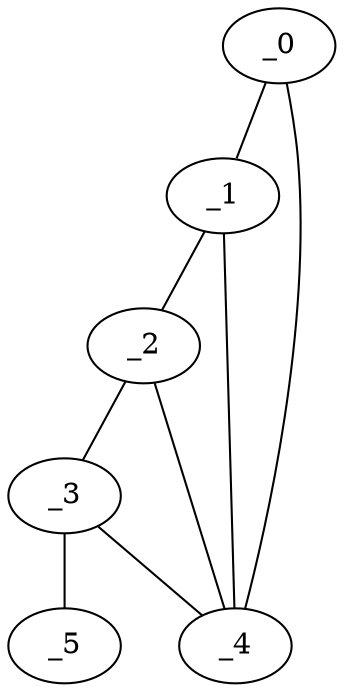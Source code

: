 graph WP1_0067 {
	_0	 [x="0.545286",
		y="2.85745"];
	_1	 [x="1.09015",
		y="0.377746"];
	_0 -- _1;
	_4	 [x="1.67854",
		y="2.42279"];
	_0 -- _4;
	_2	 [x="2.67793",
		y="3.05413"];
	_1 -- _2;
	_1 -- _4;
	_3	 [x="2.01",
		y="0.48"];
	_2 -- _3;
	_2 -- _4;
	_3 -- _4;
	_5	 [x="1.13433",
		y="1.87095"];
	_3 -- _5;
}
